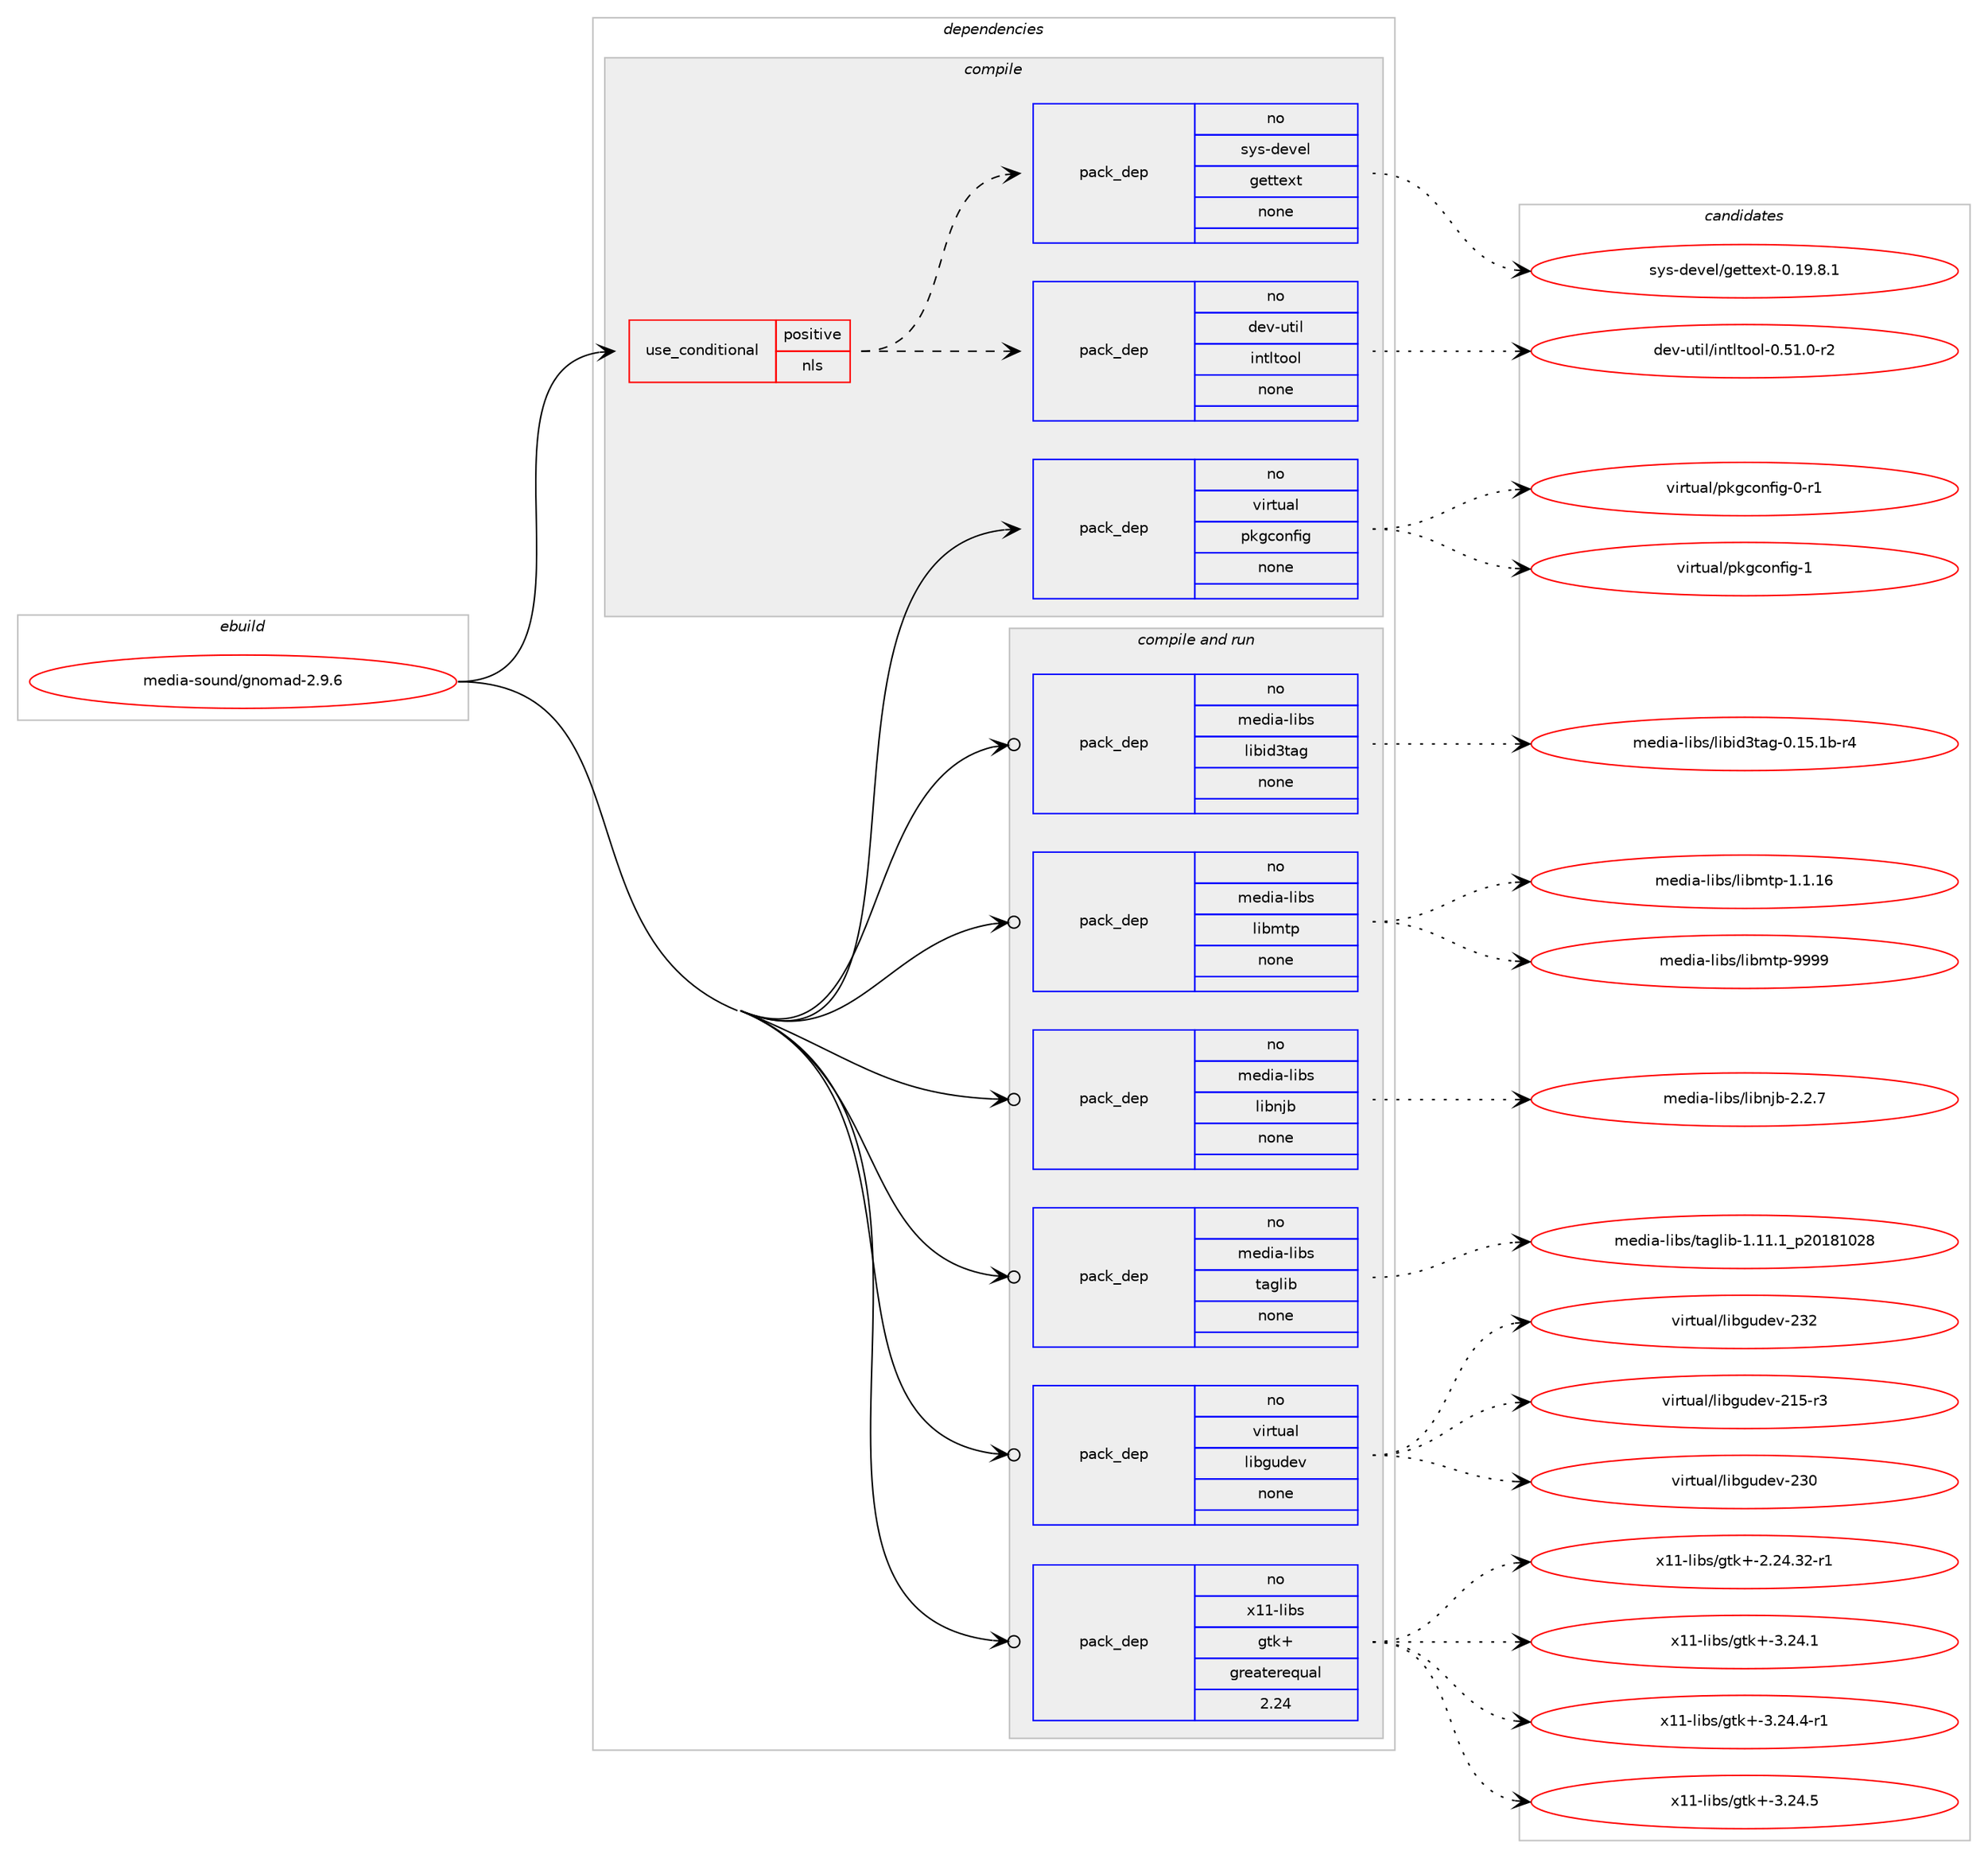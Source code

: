 digraph prolog {

# *************
# Graph options
# *************

newrank=true;
concentrate=true;
compound=true;
graph [rankdir=LR,fontname=Helvetica,fontsize=10,ranksep=1.5];#, ranksep=2.5, nodesep=0.2];
edge  [arrowhead=vee];
node  [fontname=Helvetica,fontsize=10];

# **********
# The ebuild
# **********

subgraph cluster_leftcol {
color=gray;
rank=same;
label=<<i>ebuild</i>>;
id [label="media-sound/gnomad-2.9.6", color=red, width=4, href="../media-sound/gnomad-2.9.6.svg"];
}

# ****************
# The dependencies
# ****************

subgraph cluster_midcol {
color=gray;
label=<<i>dependencies</i>>;
subgraph cluster_compile {
fillcolor="#eeeeee";
style=filled;
label=<<i>compile</i>>;
subgraph cond437232 {
dependency1626166 [label=<<TABLE BORDER="0" CELLBORDER="1" CELLSPACING="0" CELLPADDING="4"><TR><TD ROWSPAN="3" CELLPADDING="10">use_conditional</TD></TR><TR><TD>positive</TD></TR><TR><TD>nls</TD></TR></TABLE>>, shape=none, color=red];
subgraph pack1162680 {
dependency1626167 [label=<<TABLE BORDER="0" CELLBORDER="1" CELLSPACING="0" CELLPADDING="4" WIDTH="220"><TR><TD ROWSPAN="6" CELLPADDING="30">pack_dep</TD></TR><TR><TD WIDTH="110">no</TD></TR><TR><TD>dev-util</TD></TR><TR><TD>intltool</TD></TR><TR><TD>none</TD></TR><TR><TD></TD></TR></TABLE>>, shape=none, color=blue];
}
dependency1626166:e -> dependency1626167:w [weight=20,style="dashed",arrowhead="vee"];
subgraph pack1162681 {
dependency1626168 [label=<<TABLE BORDER="0" CELLBORDER="1" CELLSPACING="0" CELLPADDING="4" WIDTH="220"><TR><TD ROWSPAN="6" CELLPADDING="30">pack_dep</TD></TR><TR><TD WIDTH="110">no</TD></TR><TR><TD>sys-devel</TD></TR><TR><TD>gettext</TD></TR><TR><TD>none</TD></TR><TR><TD></TD></TR></TABLE>>, shape=none, color=blue];
}
dependency1626166:e -> dependency1626168:w [weight=20,style="dashed",arrowhead="vee"];
}
id:e -> dependency1626166:w [weight=20,style="solid",arrowhead="vee"];
subgraph pack1162682 {
dependency1626169 [label=<<TABLE BORDER="0" CELLBORDER="1" CELLSPACING="0" CELLPADDING="4" WIDTH="220"><TR><TD ROWSPAN="6" CELLPADDING="30">pack_dep</TD></TR><TR><TD WIDTH="110">no</TD></TR><TR><TD>virtual</TD></TR><TR><TD>pkgconfig</TD></TR><TR><TD>none</TD></TR><TR><TD></TD></TR></TABLE>>, shape=none, color=blue];
}
id:e -> dependency1626169:w [weight=20,style="solid",arrowhead="vee"];
}
subgraph cluster_compileandrun {
fillcolor="#eeeeee";
style=filled;
label=<<i>compile and run</i>>;
subgraph pack1162683 {
dependency1626170 [label=<<TABLE BORDER="0" CELLBORDER="1" CELLSPACING="0" CELLPADDING="4" WIDTH="220"><TR><TD ROWSPAN="6" CELLPADDING="30">pack_dep</TD></TR><TR><TD WIDTH="110">no</TD></TR><TR><TD>media-libs</TD></TR><TR><TD>libid3tag</TD></TR><TR><TD>none</TD></TR><TR><TD></TD></TR></TABLE>>, shape=none, color=blue];
}
id:e -> dependency1626170:w [weight=20,style="solid",arrowhead="odotvee"];
subgraph pack1162684 {
dependency1626171 [label=<<TABLE BORDER="0" CELLBORDER="1" CELLSPACING="0" CELLPADDING="4" WIDTH="220"><TR><TD ROWSPAN="6" CELLPADDING="30">pack_dep</TD></TR><TR><TD WIDTH="110">no</TD></TR><TR><TD>media-libs</TD></TR><TR><TD>libmtp</TD></TR><TR><TD>none</TD></TR><TR><TD></TD></TR></TABLE>>, shape=none, color=blue];
}
id:e -> dependency1626171:w [weight=20,style="solid",arrowhead="odotvee"];
subgraph pack1162685 {
dependency1626172 [label=<<TABLE BORDER="0" CELLBORDER="1" CELLSPACING="0" CELLPADDING="4" WIDTH="220"><TR><TD ROWSPAN="6" CELLPADDING="30">pack_dep</TD></TR><TR><TD WIDTH="110">no</TD></TR><TR><TD>media-libs</TD></TR><TR><TD>libnjb</TD></TR><TR><TD>none</TD></TR><TR><TD></TD></TR></TABLE>>, shape=none, color=blue];
}
id:e -> dependency1626172:w [weight=20,style="solid",arrowhead="odotvee"];
subgraph pack1162686 {
dependency1626173 [label=<<TABLE BORDER="0" CELLBORDER="1" CELLSPACING="0" CELLPADDING="4" WIDTH="220"><TR><TD ROWSPAN="6" CELLPADDING="30">pack_dep</TD></TR><TR><TD WIDTH="110">no</TD></TR><TR><TD>media-libs</TD></TR><TR><TD>taglib</TD></TR><TR><TD>none</TD></TR><TR><TD></TD></TR></TABLE>>, shape=none, color=blue];
}
id:e -> dependency1626173:w [weight=20,style="solid",arrowhead="odotvee"];
subgraph pack1162687 {
dependency1626174 [label=<<TABLE BORDER="0" CELLBORDER="1" CELLSPACING="0" CELLPADDING="4" WIDTH="220"><TR><TD ROWSPAN="6" CELLPADDING="30">pack_dep</TD></TR><TR><TD WIDTH="110">no</TD></TR><TR><TD>virtual</TD></TR><TR><TD>libgudev</TD></TR><TR><TD>none</TD></TR><TR><TD></TD></TR></TABLE>>, shape=none, color=blue];
}
id:e -> dependency1626174:w [weight=20,style="solid",arrowhead="odotvee"];
subgraph pack1162688 {
dependency1626175 [label=<<TABLE BORDER="0" CELLBORDER="1" CELLSPACING="0" CELLPADDING="4" WIDTH="220"><TR><TD ROWSPAN="6" CELLPADDING="30">pack_dep</TD></TR><TR><TD WIDTH="110">no</TD></TR><TR><TD>x11-libs</TD></TR><TR><TD>gtk+</TD></TR><TR><TD>greaterequal</TD></TR><TR><TD>2.24</TD></TR></TABLE>>, shape=none, color=blue];
}
id:e -> dependency1626175:w [weight=20,style="solid",arrowhead="odotvee"];
}
subgraph cluster_run {
fillcolor="#eeeeee";
style=filled;
label=<<i>run</i>>;
}
}

# **************
# The candidates
# **************

subgraph cluster_choices {
rank=same;
color=gray;
label=<<i>candidates</i>>;

subgraph choice1162680 {
color=black;
nodesep=1;
choice1001011184511711610510847105110116108116111111108454846534946484511450 [label="dev-util/intltool-0.51.0-r2", color=red, width=4,href="../dev-util/intltool-0.51.0-r2.svg"];
dependency1626167:e -> choice1001011184511711610510847105110116108116111111108454846534946484511450:w [style=dotted,weight="100"];
}
subgraph choice1162681 {
color=black;
nodesep=1;
choice1151211154510010111810110847103101116116101120116454846495746564649 [label="sys-devel/gettext-0.19.8.1", color=red, width=4,href="../sys-devel/gettext-0.19.8.1.svg"];
dependency1626168:e -> choice1151211154510010111810110847103101116116101120116454846495746564649:w [style=dotted,weight="100"];
}
subgraph choice1162682 {
color=black;
nodesep=1;
choice11810511411611797108471121071039911111010210510345484511449 [label="virtual/pkgconfig-0-r1", color=red, width=4,href="../virtual/pkgconfig-0-r1.svg"];
choice1181051141161179710847112107103991111101021051034549 [label="virtual/pkgconfig-1", color=red, width=4,href="../virtual/pkgconfig-1.svg"];
dependency1626169:e -> choice11810511411611797108471121071039911111010210510345484511449:w [style=dotted,weight="100"];
dependency1626169:e -> choice1181051141161179710847112107103991111101021051034549:w [style=dotted,weight="100"];
}
subgraph choice1162683 {
color=black;
nodesep=1;
choice1091011001059745108105981154710810598105100511169710345484649534649984511452 [label="media-libs/libid3tag-0.15.1b-r4", color=red, width=4,href="../media-libs/libid3tag-0.15.1b-r4.svg"];
dependency1626170:e -> choice1091011001059745108105981154710810598105100511169710345484649534649984511452:w [style=dotted,weight="100"];
}
subgraph choice1162684 {
color=black;
nodesep=1;
choice109101100105974510810598115471081059810911611245494649464954 [label="media-libs/libmtp-1.1.16", color=red, width=4,href="../media-libs/libmtp-1.1.16.svg"];
choice10910110010597451081059811547108105981091161124557575757 [label="media-libs/libmtp-9999", color=red, width=4,href="../media-libs/libmtp-9999.svg"];
dependency1626171:e -> choice109101100105974510810598115471081059810911611245494649464954:w [style=dotted,weight="100"];
dependency1626171:e -> choice10910110010597451081059811547108105981091161124557575757:w [style=dotted,weight="100"];
}
subgraph choice1162685 {
color=black;
nodesep=1;
choice109101100105974510810598115471081059811010698455046504655 [label="media-libs/libnjb-2.2.7", color=red, width=4,href="../media-libs/libnjb-2.2.7.svg"];
dependency1626172:e -> choice109101100105974510810598115471081059811010698455046504655:w [style=dotted,weight="100"];
}
subgraph choice1162686 {
color=black;
nodesep=1;
choice10910110010597451081059811547116971031081059845494649494649951125048495649485056 [label="media-libs/taglib-1.11.1_p20181028", color=red, width=4,href="../media-libs/taglib-1.11.1_p20181028.svg"];
dependency1626173:e -> choice10910110010597451081059811547116971031081059845494649494649951125048495649485056:w [style=dotted,weight="100"];
}
subgraph choice1162687 {
color=black;
nodesep=1;
choice118105114116117971084710810598103117100101118455049534511451 [label="virtual/libgudev-215-r3", color=red, width=4,href="../virtual/libgudev-215-r3.svg"];
choice11810511411611797108471081059810311710010111845505148 [label="virtual/libgudev-230", color=red, width=4,href="../virtual/libgudev-230.svg"];
choice11810511411611797108471081059810311710010111845505150 [label="virtual/libgudev-232", color=red, width=4,href="../virtual/libgudev-232.svg"];
dependency1626174:e -> choice118105114116117971084710810598103117100101118455049534511451:w [style=dotted,weight="100"];
dependency1626174:e -> choice11810511411611797108471081059810311710010111845505148:w [style=dotted,weight="100"];
dependency1626174:e -> choice11810511411611797108471081059810311710010111845505150:w [style=dotted,weight="100"];
}
subgraph choice1162688 {
color=black;
nodesep=1;
choice12049494510810598115471031161074345504650524651504511449 [label="x11-libs/gtk+-2.24.32-r1", color=red, width=4,href="../x11-libs/gtk+-2.24.32-r1.svg"];
choice12049494510810598115471031161074345514650524649 [label="x11-libs/gtk+-3.24.1", color=red, width=4,href="../x11-libs/gtk+-3.24.1.svg"];
choice120494945108105981154710311610743455146505246524511449 [label="x11-libs/gtk+-3.24.4-r1", color=red, width=4,href="../x11-libs/gtk+-3.24.4-r1.svg"];
choice12049494510810598115471031161074345514650524653 [label="x11-libs/gtk+-3.24.5", color=red, width=4,href="../x11-libs/gtk+-3.24.5.svg"];
dependency1626175:e -> choice12049494510810598115471031161074345504650524651504511449:w [style=dotted,weight="100"];
dependency1626175:e -> choice12049494510810598115471031161074345514650524649:w [style=dotted,weight="100"];
dependency1626175:e -> choice120494945108105981154710311610743455146505246524511449:w [style=dotted,weight="100"];
dependency1626175:e -> choice12049494510810598115471031161074345514650524653:w [style=dotted,weight="100"];
}
}

}
